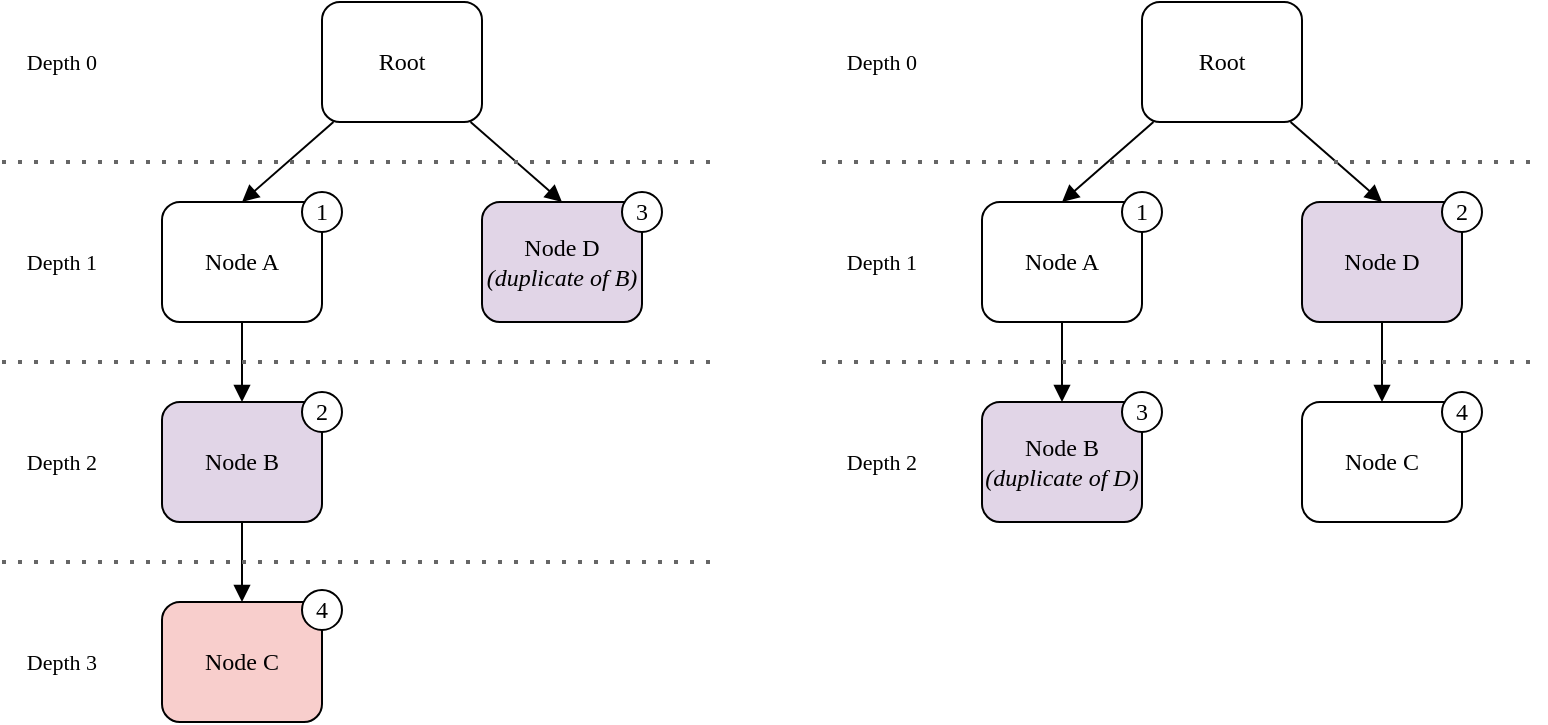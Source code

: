 <mxfile version="28.2.7">
  <diagram id="byXjQ-FVxBAed2GFHeMV" name="Page-1">
    <mxGraphModel dx="426" dy="634" grid="1" gridSize="10" guides="1" tooltips="1" connect="1" arrows="1" fold="1" page="1" pageScale="1" pageWidth="1169" pageHeight="827" math="0" shadow="0">
      <root>
        <mxCell id="0" />
        <mxCell id="1" parent="0" />
        <mxCell id="3DrkHUAuv51QnaSY-TX0-9" style="shape=connector;rounded=0;orthogonalLoop=1;jettySize=auto;html=1;entryX=0.5;entryY=0;entryDx=0;entryDy=0;strokeColor=default;align=center;verticalAlign=middle;fontFamily=Times New Roman;fontSize=11;fontColor=default;labelBackgroundColor=default;endArrow=block;endFill=1;" parent="1" source="3DrkHUAuv51QnaSY-TX0-4" target="3DrkHUAuv51QnaSY-TX0-5" edge="1">
          <mxGeometry relative="1" as="geometry" />
        </mxCell>
        <mxCell id="3DrkHUAuv51QnaSY-TX0-10" style="shape=connector;rounded=0;orthogonalLoop=1;jettySize=auto;html=1;entryX=0.5;entryY=0;entryDx=0;entryDy=0;strokeColor=default;align=center;verticalAlign=middle;fontFamily=Times New Roman;fontSize=11;fontColor=default;labelBackgroundColor=default;endArrow=block;endFill=1;" parent="1" source="3DrkHUAuv51QnaSY-TX0-4" target="3DrkHUAuv51QnaSY-TX0-6" edge="1">
          <mxGeometry relative="1" as="geometry" />
        </mxCell>
        <mxCell id="3DrkHUAuv51QnaSY-TX0-4" value="Root" style="rounded=1;whiteSpace=wrap;html=1;fontFamily=Times New Roman;" parent="1" vertex="1">
          <mxGeometry x="480" y="100" width="80" height="60" as="geometry" />
        </mxCell>
        <mxCell id="3DrkHUAuv51QnaSY-TX0-8" value="" style="edgeStyle=orthogonalEdgeStyle;rounded=0;orthogonalLoop=1;jettySize=auto;html=1;endArrow=block;endFill=1;fontFamily=Times New Roman;" parent="1" source="3DrkHUAuv51QnaSY-TX0-5" target="3DrkHUAuv51QnaSY-TX0-7" edge="1">
          <mxGeometry relative="1" as="geometry" />
        </mxCell>
        <mxCell id="3DrkHUAuv51QnaSY-TX0-5" value="Node A" style="rounded=1;whiteSpace=wrap;html=1;fontFamily=Times New Roman;" parent="1" vertex="1">
          <mxGeometry x="400" y="200" width="80" height="60" as="geometry" />
        </mxCell>
        <mxCell id="3DrkHUAuv51QnaSY-TX0-6" value="Node D&lt;div&gt;&lt;i&gt;(duplicate of B)&lt;/i&gt;&lt;/div&gt;" style="rounded=1;whiteSpace=wrap;html=1;fontFamily=Times New Roman;fillColor=#e1d5e7;strokeColor=default;" parent="1" vertex="1">
          <mxGeometry x="560" y="200" width="80" height="60" as="geometry" />
        </mxCell>
        <mxCell id="3DrkHUAuv51QnaSY-TX0-42" value="" style="edgeStyle=orthogonalEdgeStyle;shape=connector;rounded=0;orthogonalLoop=1;jettySize=auto;html=1;strokeColor=default;align=center;verticalAlign=middle;fontFamily=Times New Roman;fontSize=11;fontColor=default;labelBackgroundColor=default;endArrow=block;endFill=1;" parent="1" source="3DrkHUAuv51QnaSY-TX0-7" target="kWlhVEwk57Aopgg1cDPC-1" edge="1">
          <mxGeometry relative="1" as="geometry">
            <mxPoint x="440" y="400" as="targetPoint" />
          </mxGeometry>
        </mxCell>
        <mxCell id="3DrkHUAuv51QnaSY-TX0-7" value="Node B" style="rounded=1;whiteSpace=wrap;html=1;fontFamily=Times New Roman;fillColor=#e1d5e7;strokeColor=default;" parent="1" vertex="1">
          <mxGeometry x="400" y="300" width="80" height="60" as="geometry" />
        </mxCell>
        <mxCell id="3DrkHUAuv51QnaSY-TX0-22" value="" style="endArrow=none;dashed=1;html=1;dashPattern=1 3;strokeWidth=2;rounded=0;align=center;verticalAlign=middle;fontFamily=Times New Roman;fontSize=11;fontColor=default;labelBackgroundColor=default;edgeStyle=orthogonalEdgeStyle;fillColor=#f5f5f5;strokeColor=#666666;" parent="1" edge="1">
          <mxGeometry width="50" height="50" relative="1" as="geometry">
            <mxPoint x="320" y="280" as="sourcePoint" />
            <mxPoint x="680" y="280" as="targetPoint" />
          </mxGeometry>
        </mxCell>
        <mxCell id="3DrkHUAuv51QnaSY-TX0-23" value="Depth 1" style="text;html=1;align=center;verticalAlign=middle;whiteSpace=wrap;rounded=0;fontFamily=Times New Roman;fontSize=11;fontColor=default;labelBackgroundColor=default;" parent="1" vertex="1">
          <mxGeometry x="320" y="215" width="60" height="30" as="geometry" />
        </mxCell>
        <mxCell id="3DrkHUAuv51QnaSY-TX0-25" value="Depth 2" style="text;html=1;align=center;verticalAlign=middle;whiteSpace=wrap;rounded=0;fontFamily=Times New Roman;fontSize=11;fontColor=default;labelBackgroundColor=default;" parent="1" vertex="1">
          <mxGeometry x="320" y="315" width="60" height="30" as="geometry" />
        </mxCell>
        <mxCell id="3DrkHUAuv51QnaSY-TX0-26" value="Depth 0" style="text;html=1;align=center;verticalAlign=middle;whiteSpace=wrap;rounded=0;fontFamily=Times New Roman;fontSize=11;fontColor=default;labelBackgroundColor=default;" parent="1" vertex="1">
          <mxGeometry x="320" y="115" width="60" height="30" as="geometry" />
        </mxCell>
        <mxCell id="3DrkHUAuv51QnaSY-TX0-27" value="" style="endArrow=none;dashed=1;html=1;dashPattern=1 3;strokeWidth=2;rounded=0;align=center;verticalAlign=middle;fontFamily=Times New Roman;fontSize=11;fontColor=default;labelBackgroundColor=default;edgeStyle=orthogonalEdgeStyle;fillColor=#f5f5f5;strokeColor=#666666;" parent="1" edge="1">
          <mxGeometry width="50" height="50" relative="1" as="geometry">
            <mxPoint x="320" y="180" as="sourcePoint" />
            <mxPoint x="680" y="180" as="targetPoint" />
          </mxGeometry>
        </mxCell>
        <mxCell id="3DrkHUAuv51QnaSY-TX0-28" style="shape=connector;rounded=0;orthogonalLoop=1;jettySize=auto;html=1;entryX=0.5;entryY=0;entryDx=0;entryDy=0;strokeColor=default;align=center;verticalAlign=middle;fontFamily=Times New Roman;fontSize=11;fontColor=default;labelBackgroundColor=default;endArrow=block;endFill=1;" parent="1" source="3DrkHUAuv51QnaSY-TX0-30" target="3DrkHUAuv51QnaSY-TX0-32" edge="1">
          <mxGeometry relative="1" as="geometry" />
        </mxCell>
        <mxCell id="3DrkHUAuv51QnaSY-TX0-29" style="shape=connector;rounded=0;orthogonalLoop=1;jettySize=auto;html=1;entryX=0.5;entryY=0;entryDx=0;entryDy=0;strokeColor=default;align=center;verticalAlign=middle;fontFamily=Times New Roman;fontSize=11;fontColor=default;labelBackgroundColor=default;endArrow=block;endFill=1;" parent="1" source="3DrkHUAuv51QnaSY-TX0-30" target="3DrkHUAuv51QnaSY-TX0-33" edge="1">
          <mxGeometry relative="1" as="geometry" />
        </mxCell>
        <mxCell id="3DrkHUAuv51QnaSY-TX0-30" value="Root" style="rounded=1;whiteSpace=wrap;html=1;fontFamily=Times New Roman;" parent="1" vertex="1">
          <mxGeometry x="890" y="100" width="80" height="60" as="geometry" />
        </mxCell>
        <mxCell id="3DrkHUAuv51QnaSY-TX0-31" value="" style="edgeStyle=orthogonalEdgeStyle;rounded=0;orthogonalLoop=1;jettySize=auto;html=1;endArrow=block;endFill=1;fontFamily=Times New Roman;" parent="1" source="3DrkHUAuv51QnaSY-TX0-32" target="3DrkHUAuv51QnaSY-TX0-34" edge="1">
          <mxGeometry relative="1" as="geometry" />
        </mxCell>
        <mxCell id="3DrkHUAuv51QnaSY-TX0-32" value="Node A" style="rounded=1;whiteSpace=wrap;html=1;fontFamily=Times New Roman;" parent="1" vertex="1">
          <mxGeometry x="810" y="200" width="80" height="60" as="geometry" />
        </mxCell>
        <mxCell id="kWlhVEwk57Aopgg1cDPC-3" value="" style="edgeStyle=orthogonalEdgeStyle;rounded=0;orthogonalLoop=1;jettySize=auto;html=1;endArrow=block;endFill=1;fontFamily=Times New Roman;" parent="1" source="3DrkHUAuv51QnaSY-TX0-33" target="kWlhVEwk57Aopgg1cDPC-2" edge="1">
          <mxGeometry relative="1" as="geometry" />
        </mxCell>
        <mxCell id="3DrkHUAuv51QnaSY-TX0-33" value="Node D" style="rounded=1;whiteSpace=wrap;html=1;fontFamily=Times New Roman;fillColor=#e1d5e7;strokeColor=default;" parent="1" vertex="1">
          <mxGeometry x="970" y="200" width="80" height="60" as="geometry" />
        </mxCell>
        <mxCell id="3DrkHUAuv51QnaSY-TX0-34" value="Node B&lt;div&gt;&lt;i&gt;(duplicate of D)&lt;/i&gt;&lt;/div&gt;" style="rounded=1;whiteSpace=wrap;html=1;fontFamily=Times New Roman;strokeColor=default;fillColor=#e1d5e7;" parent="1" vertex="1">
          <mxGeometry x="810" y="300" width="80" height="60" as="geometry" />
        </mxCell>
        <mxCell id="3DrkHUAuv51QnaSY-TX0-35" value="" style="endArrow=none;dashed=1;html=1;dashPattern=1 3;strokeWidth=2;rounded=0;align=center;verticalAlign=middle;fontFamily=Times New Roman;fontSize=11;fontColor=default;labelBackgroundColor=default;edgeStyle=orthogonalEdgeStyle;fillColor=#f5f5f5;strokeColor=#666666;" parent="1" edge="1">
          <mxGeometry width="50" height="50" relative="1" as="geometry">
            <mxPoint x="730" y="280" as="sourcePoint" />
            <mxPoint x="1090" y="280" as="targetPoint" />
          </mxGeometry>
        </mxCell>
        <mxCell id="3DrkHUAuv51QnaSY-TX0-36" value="Depth 1" style="text;html=1;align=center;verticalAlign=middle;whiteSpace=wrap;rounded=0;fontFamily=Times New Roman;fontSize=11;fontColor=default;labelBackgroundColor=default;" parent="1" vertex="1">
          <mxGeometry x="730" y="215" width="60" height="30" as="geometry" />
        </mxCell>
        <mxCell id="3DrkHUAuv51QnaSY-TX0-37" value="Depth 2" style="text;html=1;align=center;verticalAlign=middle;whiteSpace=wrap;rounded=0;fontFamily=Times New Roman;fontSize=11;fontColor=default;labelBackgroundColor=default;" parent="1" vertex="1">
          <mxGeometry x="730" y="315" width="60" height="30" as="geometry" />
        </mxCell>
        <mxCell id="3DrkHUAuv51QnaSY-TX0-38" value="Depth 0" style="text;html=1;align=center;verticalAlign=middle;whiteSpace=wrap;rounded=0;fontFamily=Times New Roman;fontSize=11;fontColor=default;labelBackgroundColor=default;" parent="1" vertex="1">
          <mxGeometry x="730" y="115" width="60" height="30" as="geometry" />
        </mxCell>
        <mxCell id="3DrkHUAuv51QnaSY-TX0-39" value="" style="endArrow=none;dashed=1;html=1;dashPattern=1 3;strokeWidth=2;rounded=0;align=center;verticalAlign=middle;fontFamily=Times New Roman;fontSize=11;fontColor=default;labelBackgroundColor=default;edgeStyle=orthogonalEdgeStyle;fillColor=#f5f5f5;strokeColor=#666666;" parent="1" edge="1">
          <mxGeometry width="50" height="50" relative="1" as="geometry">
            <mxPoint x="730" y="180" as="sourcePoint" />
            <mxPoint x="1090" y="180" as="targetPoint" />
          </mxGeometry>
        </mxCell>
        <mxCell id="3DrkHUAuv51QnaSY-TX0-40" value="" style="endArrow=none;dashed=1;html=1;dashPattern=1 3;strokeWidth=2;rounded=0;align=center;verticalAlign=middle;fontFamily=Times New Roman;fontSize=11;fontColor=default;labelBackgroundColor=default;edgeStyle=orthogonalEdgeStyle;fillColor=#f5f5f5;strokeColor=#666666;" parent="1" edge="1">
          <mxGeometry width="50" height="50" relative="1" as="geometry">
            <mxPoint x="320" y="380" as="sourcePoint" />
            <mxPoint x="680" y="380" as="targetPoint" />
          </mxGeometry>
        </mxCell>
        <mxCell id="3DrkHUAuv51QnaSY-TX0-44" value="Depth 3" style="text;html=1;align=center;verticalAlign=middle;whiteSpace=wrap;rounded=0;fontFamily=Times New Roman;fontSize=11;fontColor=default;labelBackgroundColor=default;" parent="1" vertex="1">
          <mxGeometry x="320" y="415" width="60" height="30" as="geometry" />
        </mxCell>
        <mxCell id="kWlhVEwk57Aopgg1cDPC-1" value="Node C" style="rounded=1;whiteSpace=wrap;html=1;fontFamily=Times New Roman;fillColor=#f8cecc;strokeColor=default;" parent="1" vertex="1">
          <mxGeometry x="400" y="400" width="80" height="60" as="geometry" />
        </mxCell>
        <mxCell id="kWlhVEwk57Aopgg1cDPC-2" value="Node C" style="rounded=1;whiteSpace=wrap;html=1;fontFamily=Times New Roman;" parent="1" vertex="1">
          <mxGeometry x="970" y="300" width="80" height="60" as="geometry" />
        </mxCell>
        <mxCell id="kR3wf904JH8d2FNiJvAo-1" value="1" style="ellipse;whiteSpace=wrap;html=1;aspect=fixed;fontFamily=Times New Roman;" vertex="1" parent="1">
          <mxGeometry x="470" y="195" width="20" height="20" as="geometry" />
        </mxCell>
        <mxCell id="kR3wf904JH8d2FNiJvAo-3" value="4" style="ellipse;whiteSpace=wrap;html=1;aspect=fixed;fontFamily=Times New Roman;" vertex="1" parent="1">
          <mxGeometry x="470" y="394" width="20" height="20" as="geometry" />
        </mxCell>
        <mxCell id="kR3wf904JH8d2FNiJvAo-4" value="3" style="ellipse;whiteSpace=wrap;html=1;aspect=fixed;fontFamily=Times New Roman;" vertex="1" parent="1">
          <mxGeometry x="630" y="195" width="20" height="20" as="geometry" />
        </mxCell>
        <mxCell id="kR3wf904JH8d2FNiJvAo-5" value="1" style="ellipse;whiteSpace=wrap;html=1;aspect=fixed;fontFamily=Times New Roman;" vertex="1" parent="1">
          <mxGeometry x="880" y="195" width="20" height="20" as="geometry" />
        </mxCell>
        <mxCell id="kR3wf904JH8d2FNiJvAo-7" value="2" style="ellipse;whiteSpace=wrap;html=1;aspect=fixed;fontFamily=Times New Roman;" vertex="1" parent="1">
          <mxGeometry x="470" y="295" width="20" height="20" as="geometry" />
        </mxCell>
        <mxCell id="kR3wf904JH8d2FNiJvAo-9" value="2" style="ellipse;whiteSpace=wrap;html=1;aspect=fixed;fontFamily=Times New Roman;" vertex="1" parent="1">
          <mxGeometry x="1040" y="195" width="20" height="20" as="geometry" />
        </mxCell>
        <mxCell id="kR3wf904JH8d2FNiJvAo-10" value="3" style="ellipse;whiteSpace=wrap;html=1;aspect=fixed;fontFamily=Times New Roman;" vertex="1" parent="1">
          <mxGeometry x="880" y="295" width="20" height="20" as="geometry" />
        </mxCell>
        <mxCell id="kR3wf904JH8d2FNiJvAo-11" value="4" style="ellipse;whiteSpace=wrap;html=1;aspect=fixed;fontFamily=Times New Roman;" vertex="1" parent="1">
          <mxGeometry x="1040" y="295" width="20" height="20" as="geometry" />
        </mxCell>
      </root>
    </mxGraphModel>
  </diagram>
</mxfile>
